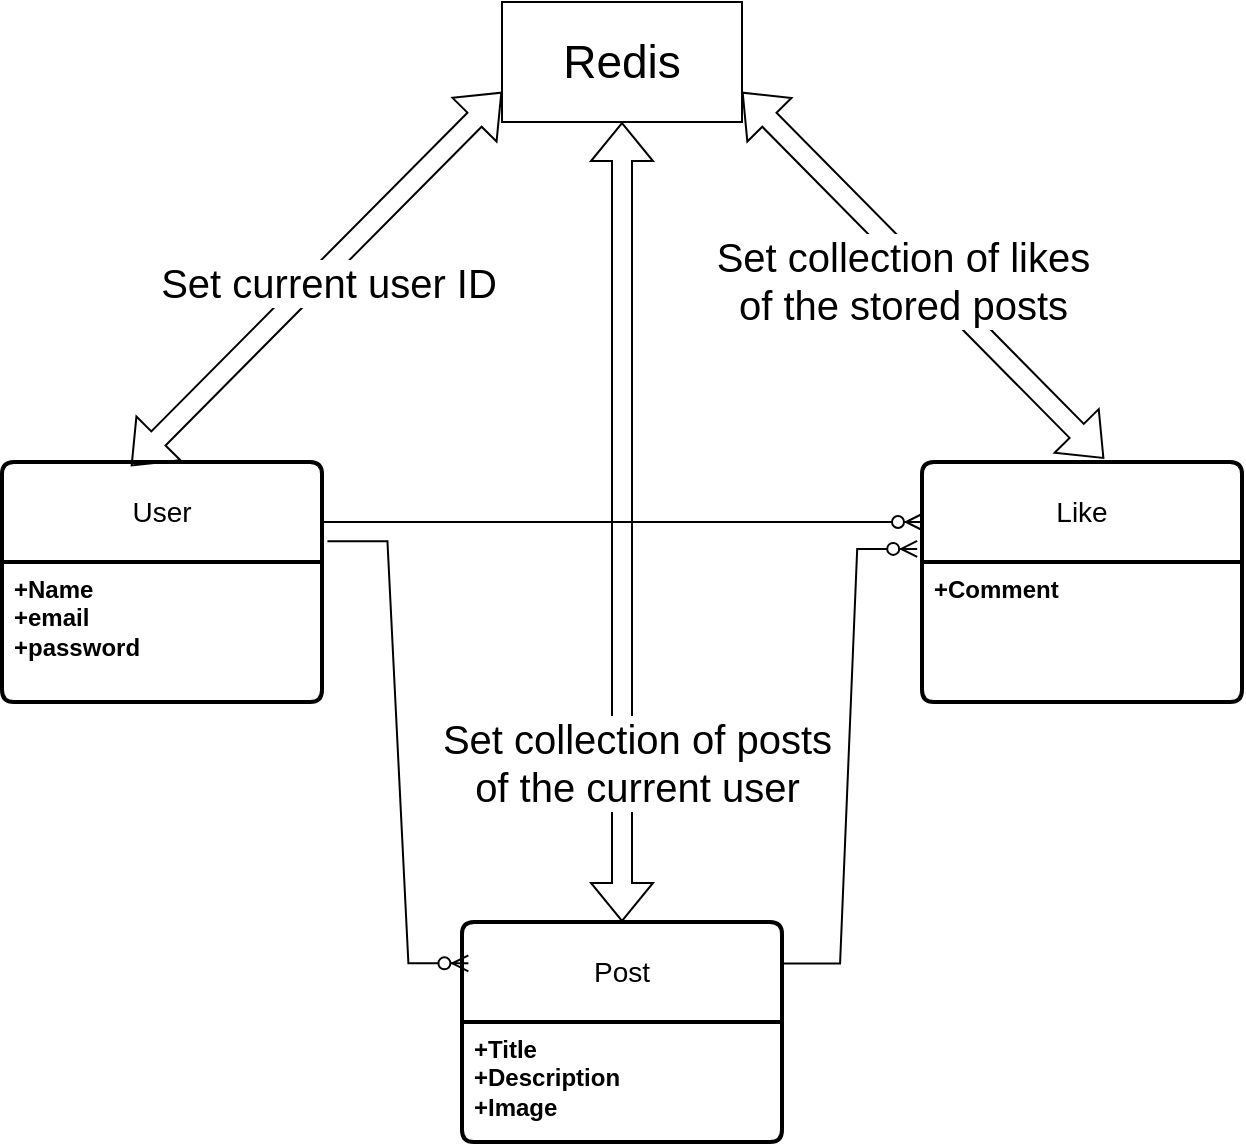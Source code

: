 <mxfile version="24.9.1" pages="2">
  <diagram name="Page-1" id="M1gDc-YWzAP38mfr-6kG">
    <mxGraphModel dx="1172" dy="615" grid="1" gridSize="10" guides="1" tooltips="1" connect="1" arrows="1" fold="1" page="1" pageScale="1" pageWidth="850" pageHeight="1100" math="0" shadow="0">
      <root>
        <mxCell id="0" />
        <mxCell id="1" parent="0" />
        <mxCell id="rJSqlD7-wrLu_aJ5JfJA-127" value="User" style="swimlane;childLayout=stackLayout;horizontal=1;startSize=50;horizontalStack=0;rounded=1;fontSize=14;fontStyle=0;strokeWidth=2;resizeParent=0;resizeLast=1;shadow=0;dashed=0;align=center;arcSize=4;whiteSpace=wrap;html=1;strokeColor=default;verticalAlign=middle;fontFamily=Helvetica;fontColor=default;fillColor=default;" parent="1" vertex="1">
          <mxGeometry x="720" y="350" width="160" height="120" as="geometry" />
        </mxCell>
        <mxCell id="rJSqlD7-wrLu_aJ5JfJA-128" value="+Name&lt;div&gt;+email&lt;/div&gt;&lt;div&gt;+password&lt;/div&gt;" style="align=left;strokeColor=none;fillColor=none;spacingLeft=4;fontSize=12;verticalAlign=top;resizable=0;rotatable=0;part=1;html=1;fontFamily=Helvetica;fontColor=default;fontStyle=1;" parent="rJSqlD7-wrLu_aJ5JfJA-127" vertex="1">
          <mxGeometry y="50" width="160" height="70" as="geometry" />
        </mxCell>
        <mxCell id="rJSqlD7-wrLu_aJ5JfJA-129" value="Post" style="swimlane;childLayout=stackLayout;horizontal=1;startSize=50;horizontalStack=0;rounded=1;fontSize=14;fontStyle=0;strokeWidth=2;resizeParent=0;resizeLast=1;shadow=0;dashed=0;align=center;arcSize=4;whiteSpace=wrap;html=1;strokeColor=default;verticalAlign=middle;fontFamily=Helvetica;fontColor=default;fillColor=default;" parent="1" vertex="1">
          <mxGeometry x="950" y="580" width="160" height="110" as="geometry" />
        </mxCell>
        <mxCell id="rJSqlD7-wrLu_aJ5JfJA-130" value="+Title&lt;br&gt;+Description&lt;br&gt;+Image" style="align=left;strokeColor=none;fillColor=none;spacingLeft=4;fontSize=12;verticalAlign=top;resizable=0;rotatable=0;part=1;html=1;fontFamily=Helvetica;fontColor=default;fontStyle=1;" parent="rJSqlD7-wrLu_aJ5JfJA-129" vertex="1">
          <mxGeometry y="50" width="160" height="60" as="geometry" />
        </mxCell>
        <mxCell id="rJSqlD7-wrLu_aJ5JfJA-138" value="Like" style="swimlane;childLayout=stackLayout;horizontal=1;startSize=50;horizontalStack=0;rounded=1;fontSize=14;fontStyle=0;strokeWidth=2;resizeParent=0;resizeLast=1;shadow=0;dashed=0;align=center;arcSize=4;whiteSpace=wrap;html=1;strokeColor=default;verticalAlign=middle;fontFamily=Helvetica;fontColor=default;fillColor=default;" parent="1" vertex="1">
          <mxGeometry x="1180" y="350" width="160" height="120" as="geometry" />
        </mxCell>
        <mxCell id="rJSqlD7-wrLu_aJ5JfJA-139" value="&lt;div&gt;&lt;span style=&quot;background-color: initial;&quot;&gt;+Comment&lt;/span&gt;&lt;/div&gt;" style="align=left;strokeColor=none;fillColor=none;spacingLeft=4;fontSize=12;verticalAlign=top;resizable=0;rotatable=0;part=1;html=1;fontFamily=Helvetica;fontColor=default;fontStyle=1;" parent="rJSqlD7-wrLu_aJ5JfJA-138" vertex="1">
          <mxGeometry y="50" width="160" height="70" as="geometry" />
        </mxCell>
        <mxCell id="2RfphWW8lkdcvSC70EUg-5" value="" style="edgeStyle=entityRelationEdgeStyle;fontSize=12;html=1;endArrow=ERzeroToMany;endFill=1;rounded=0;fontFamily=Helvetica;fontColor=default;fontStyle=1;exitX=1;exitY=0.25;exitDx=0;exitDy=0;entryX=0;entryY=0.25;entryDx=0;entryDy=0;" parent="1" source="rJSqlD7-wrLu_aJ5JfJA-127" target="rJSqlD7-wrLu_aJ5JfJA-138" edge="1">
          <mxGeometry width="100" height="100" relative="1" as="geometry">
            <mxPoint x="820" y="570" as="sourcePoint" />
            <mxPoint x="920" y="470" as="targetPoint" />
          </mxGeometry>
        </mxCell>
        <mxCell id="2RfphWW8lkdcvSC70EUg-6" value="" style="edgeStyle=entityRelationEdgeStyle;fontSize=12;html=1;endArrow=ERzeroToMany;endFill=1;rounded=0;fontFamily=Helvetica;fontColor=default;fontStyle=1;exitX=1.017;exitY=0.33;exitDx=0;exitDy=0;exitPerimeter=0;entryX=0.02;entryY=0.188;entryDx=0;entryDy=0;entryPerimeter=0;" parent="1" source="rJSqlD7-wrLu_aJ5JfJA-127" target="rJSqlD7-wrLu_aJ5JfJA-129" edge="1">
          <mxGeometry width="100" height="100" relative="1" as="geometry">
            <mxPoint x="820" y="570" as="sourcePoint" />
            <mxPoint x="920" y="470" as="targetPoint" />
          </mxGeometry>
        </mxCell>
        <mxCell id="2RfphWW8lkdcvSC70EUg-7" value="" style="edgeStyle=entityRelationEdgeStyle;fontSize=12;html=1;endArrow=ERzeroToMany;endFill=1;rounded=0;fontFamily=Helvetica;fontColor=default;fontStyle=1;exitX=0.994;exitY=0.189;exitDx=0;exitDy=0;exitPerimeter=0;entryX=-0.015;entryY=0.362;entryDx=0;entryDy=0;entryPerimeter=0;" parent="1" source="rJSqlD7-wrLu_aJ5JfJA-129" target="rJSqlD7-wrLu_aJ5JfJA-138" edge="1">
          <mxGeometry width="100" height="100" relative="1" as="geometry">
            <mxPoint x="820" y="570" as="sourcePoint" />
            <mxPoint x="920" y="470" as="targetPoint" />
          </mxGeometry>
        </mxCell>
        <mxCell id="l09bkN9sLNrcf0fz7aNo-1" value="&lt;font style=&quot;font-size: 23px;&quot;&gt;Redis&lt;/font&gt;" style="rounded=0;whiteSpace=wrap;html=1;" vertex="1" parent="1">
          <mxGeometry x="970" y="120" width="120" height="60" as="geometry" />
        </mxCell>
        <mxCell id="l09bkN9sLNrcf0fz7aNo-5" value="" style="shape=flexArrow;endArrow=classic;startArrow=classic;html=1;rounded=0;exitX=0.569;exitY=-0.014;exitDx=0;exitDy=0;exitPerimeter=0;entryX=1;entryY=0.75;entryDx=0;entryDy=0;" edge="1" parent="1" source="rJSqlD7-wrLu_aJ5JfJA-138" target="l09bkN9sLNrcf0fz7aNo-1">
          <mxGeometry width="100" height="100" relative="1" as="geometry">
            <mxPoint x="1130" y="380" as="sourcePoint" />
            <mxPoint x="900" y="170" as="targetPoint" />
          </mxGeometry>
        </mxCell>
        <mxCell id="l09bkN9sLNrcf0fz7aNo-13" value="&lt;font style=&quot;font-size: 20px;&quot;&gt;Set collection of likes&amp;nbsp;&lt;/font&gt;&lt;div&gt;&lt;font style=&quot;font-size: 20px;&quot;&gt;of the stored posts&amp;nbsp;&lt;/font&gt;&lt;/div&gt;" style="edgeLabel;html=1;align=center;verticalAlign=middle;resizable=0;points=[];" vertex="1" connectable="0" parent="l09bkN9sLNrcf0fz7aNo-5">
          <mxGeometry x="0.038" y="7" relative="1" as="geometry">
            <mxPoint as="offset" />
          </mxGeometry>
        </mxCell>
        <mxCell id="l09bkN9sLNrcf0fz7aNo-6" value="" style="shape=flexArrow;endArrow=classic;startArrow=classic;html=1;rounded=0;entryX=0.5;entryY=1;entryDx=0;entryDy=0;exitX=0.5;exitY=0;exitDx=0;exitDy=0;" edge="1" parent="1" source="rJSqlD7-wrLu_aJ5JfJA-129" target="l09bkN9sLNrcf0fz7aNo-1">
          <mxGeometry width="100" height="100" relative="1" as="geometry">
            <mxPoint x="1160" y="440" as="sourcePoint" />
            <mxPoint x="1260" y="340" as="targetPoint" />
          </mxGeometry>
        </mxCell>
        <mxCell id="l09bkN9sLNrcf0fz7aNo-12" value="&lt;font style=&quot;font-size: 20px;&quot;&gt;Set collection of posts&amp;nbsp;&lt;/font&gt;&lt;div&gt;&lt;font style=&quot;font-size: 20px;&quot;&gt;of the current user&amp;nbsp;&lt;/font&gt;&lt;/div&gt;" style="edgeLabel;html=1;align=center;verticalAlign=middle;resizable=0;points=[];" vertex="1" connectable="0" parent="l09bkN9sLNrcf0fz7aNo-6">
          <mxGeometry x="0.176" y="-2" relative="1" as="geometry">
            <mxPoint x="8" y="155" as="offset" />
          </mxGeometry>
        </mxCell>
        <mxCell id="l09bkN9sLNrcf0fz7aNo-7" value="" style="shape=flexArrow;endArrow=classic;startArrow=classic;html=1;rounded=0;entryX=0;entryY=0.75;entryDx=0;entryDy=0;exitX=0.403;exitY=0.017;exitDx=0;exitDy=0;exitPerimeter=0;" edge="1" parent="1" source="rJSqlD7-wrLu_aJ5JfJA-127" target="l09bkN9sLNrcf0fz7aNo-1">
          <mxGeometry width="100" height="100" relative="1" as="geometry">
            <mxPoint x="750" y="350" as="sourcePoint" />
            <mxPoint x="850" y="250" as="targetPoint" />
          </mxGeometry>
        </mxCell>
        <mxCell id="l09bkN9sLNrcf0fz7aNo-11" value="&lt;span style=&quot;font-size: 20px;&quot;&gt;Set current user ID&lt;/span&gt;" style="edgeLabel;html=1;align=center;verticalAlign=middle;resizable=0;points=[];" vertex="1" connectable="0" parent="l09bkN9sLNrcf0fz7aNo-7">
          <mxGeometry x="0.023" y="-5" relative="1" as="geometry">
            <mxPoint as="offset" />
          </mxGeometry>
        </mxCell>
      </root>
    </mxGraphModel>
  </diagram>
  <diagram id="KFCpEFeLW4tUJH3amCsL" name="Page-2">
    <mxGraphModel dx="1448" dy="557" grid="1" gridSize="10" guides="1" tooltips="1" connect="1" arrows="1" fold="1" page="1" pageScale="1" pageWidth="850" pageHeight="1100" math="0" shadow="0">
      <root>
        <mxCell id="0" />
        <mxCell id="1" parent="0" />
        <mxCell id="PIccVpV9zosbIGERj600-1" value="Users" style="shape=table;startSize=30;container=1;collapsible=1;childLayout=tableLayout;fixedRows=1;rowLines=0;fontStyle=1;align=center;resizeLast=1;html=1;strokeColor=default;verticalAlign=middle;fontFamily=Helvetica;fontSize=12;fontColor=default;fillColor=default;" parent="1" vertex="1">
          <mxGeometry x="280" y="210" width="265" height="150" as="geometry" />
        </mxCell>
        <mxCell id="to5cfWuRLYGUoGRQ8_gP-13" style="shape=tableRow;horizontal=0;startSize=0;swimlaneHead=0;swimlaneBody=0;fillColor=none;collapsible=0;dropTarget=0;points=[[0,0.5],[1,0.5]];portConstraint=eastwest;top=0;left=0;right=0;bottom=1;strokeColor=default;align=center;verticalAlign=middle;fontFamily=Helvetica;fontSize=12;fontColor=default;fontStyle=1;" vertex="1" parent="PIccVpV9zosbIGERj600-1">
          <mxGeometry y="30" width="265" height="30" as="geometry" />
        </mxCell>
        <mxCell id="to5cfWuRLYGUoGRQ8_gP-14" value="PK" style="shape=partialRectangle;connectable=0;fillColor=none;top=0;left=0;bottom=0;right=0;fontStyle=1;overflow=hidden;whiteSpace=wrap;html=1;strokeColor=default;align=center;verticalAlign=middle;fontFamily=Helvetica;fontSize=12;fontColor=default;" vertex="1" parent="to5cfWuRLYGUoGRQ8_gP-13">
          <mxGeometry width="120" height="30" as="geometry">
            <mxRectangle width="120" height="30" as="alternateBounds" />
          </mxGeometry>
        </mxCell>
        <mxCell id="to5cfWuRLYGUoGRQ8_gP-15" value="UnserID" style="shape=partialRectangle;connectable=0;fillColor=none;top=0;left=0;bottom=0;right=0;align=left;spacingLeft=6;fontStyle=5;overflow=hidden;whiteSpace=wrap;html=1;strokeColor=default;verticalAlign=middle;fontFamily=Helvetica;fontSize=12;fontColor=default;" vertex="1" parent="to5cfWuRLYGUoGRQ8_gP-13">
          <mxGeometry x="120" width="145" height="30" as="geometry">
            <mxRectangle width="145" height="30" as="alternateBounds" />
          </mxGeometry>
        </mxCell>
        <mxCell id="to5cfWuRLYGUoGRQ8_gP-10" style="shape=tableRow;horizontal=0;startSize=0;swimlaneHead=0;swimlaneBody=0;fillColor=none;collapsible=0;dropTarget=0;points=[[0,0.5],[1,0.5]];portConstraint=eastwest;top=0;left=0;right=0;bottom=1;strokeColor=default;align=center;verticalAlign=middle;fontFamily=Helvetica;fontSize=12;fontColor=default;fontStyle=1;" vertex="1" parent="PIccVpV9zosbIGERj600-1">
          <mxGeometry y="60" width="265" height="30" as="geometry" />
        </mxCell>
        <mxCell id="to5cfWuRLYGUoGRQ8_gP-11" value="VARCHAR(30)" style="shape=partialRectangle;connectable=0;fillColor=none;top=0;left=0;bottom=0;right=0;fontStyle=1;overflow=hidden;whiteSpace=wrap;html=1;strokeColor=default;align=center;verticalAlign=middle;fontFamily=Helvetica;fontSize=12;fontColor=default;" vertex="1" parent="to5cfWuRLYGUoGRQ8_gP-10">
          <mxGeometry width="120" height="30" as="geometry">
            <mxRectangle width="120" height="30" as="alternateBounds" />
          </mxGeometry>
        </mxCell>
        <mxCell id="to5cfWuRLYGUoGRQ8_gP-12" value="Name" style="shape=partialRectangle;connectable=0;fillColor=none;top=0;left=0;bottom=0;right=0;align=left;spacingLeft=6;fontStyle=5;overflow=hidden;whiteSpace=wrap;html=1;strokeColor=default;verticalAlign=middle;fontFamily=Helvetica;fontSize=12;fontColor=default;" vertex="1" parent="to5cfWuRLYGUoGRQ8_gP-10">
          <mxGeometry x="120" width="145" height="30" as="geometry">
            <mxRectangle width="145" height="30" as="alternateBounds" />
          </mxGeometry>
        </mxCell>
        <mxCell id="PIccVpV9zosbIGERj600-2" value="" style="shape=tableRow;horizontal=0;startSize=0;swimlaneHead=0;swimlaneBody=0;fillColor=none;collapsible=0;dropTarget=0;points=[[0,0.5],[1,0.5]];portConstraint=eastwest;top=0;left=0;right=0;bottom=1;strokeColor=default;align=center;verticalAlign=middle;fontFamily=Helvetica;fontSize=12;fontColor=default;fontStyle=1;" parent="PIccVpV9zosbIGERj600-1" vertex="1">
          <mxGeometry y="90" width="265" height="30" as="geometry" />
        </mxCell>
        <mxCell id="PIccVpV9zosbIGERj600-3" value="VARCHAR(30)" style="shape=partialRectangle;connectable=0;fillColor=none;top=0;left=0;bottom=0;right=0;fontStyle=1;overflow=hidden;whiteSpace=wrap;html=1;strokeColor=default;align=center;verticalAlign=middle;fontFamily=Helvetica;fontSize=12;fontColor=default;" parent="PIccVpV9zosbIGERj600-2" vertex="1">
          <mxGeometry width="120" height="30" as="geometry">
            <mxRectangle width="120" height="30" as="alternateBounds" />
          </mxGeometry>
        </mxCell>
        <mxCell id="PIccVpV9zosbIGERj600-4" value="email" style="shape=partialRectangle;connectable=0;fillColor=none;top=0;left=0;bottom=0;right=0;align=left;spacingLeft=6;fontStyle=5;overflow=hidden;whiteSpace=wrap;html=1;strokeColor=default;verticalAlign=middle;fontFamily=Helvetica;fontSize=12;fontColor=default;" parent="PIccVpV9zosbIGERj600-2" vertex="1">
          <mxGeometry x="120" width="145" height="30" as="geometry">
            <mxRectangle width="145" height="30" as="alternateBounds" />
          </mxGeometry>
        </mxCell>
        <mxCell id="PIccVpV9zosbIGERj600-5" value="" style="shape=tableRow;horizontal=0;startSize=0;swimlaneHead=0;swimlaneBody=0;fillColor=none;collapsible=0;dropTarget=0;points=[[0,0.5],[1,0.5]];portConstraint=eastwest;top=0;left=0;right=0;bottom=0;strokeColor=default;align=center;verticalAlign=middle;fontFamily=Helvetica;fontSize=12;fontColor=default;fontStyle=1;" parent="PIccVpV9zosbIGERj600-1" vertex="1">
          <mxGeometry y="120" width="265" height="30" as="geometry" />
        </mxCell>
        <mxCell id="PIccVpV9zosbIGERj600-6" value="VARCHAR(30)" style="shape=partialRectangle;connectable=0;fillColor=none;top=0;left=0;bottom=0;right=0;editable=1;overflow=hidden;whiteSpace=wrap;html=1;strokeColor=default;align=center;verticalAlign=middle;fontFamily=Helvetica;fontSize=12;fontColor=default;fontStyle=1;" parent="PIccVpV9zosbIGERj600-5" vertex="1">
          <mxGeometry width="120" height="30" as="geometry">
            <mxRectangle width="120" height="30" as="alternateBounds" />
          </mxGeometry>
        </mxCell>
        <mxCell id="PIccVpV9zosbIGERj600-7" value="password" style="shape=partialRectangle;connectable=0;fillColor=none;top=0;left=0;bottom=0;right=0;align=left;spacingLeft=6;overflow=hidden;whiteSpace=wrap;html=1;strokeColor=default;verticalAlign=middle;fontFamily=Helvetica;fontSize=12;fontColor=default;fontStyle=1;" parent="PIccVpV9zosbIGERj600-5" vertex="1">
          <mxGeometry x="120" width="145" height="30" as="geometry">
            <mxRectangle width="145" height="30" as="alternateBounds" />
          </mxGeometry>
        </mxCell>
        <mxCell id="TgOxUPacmb1mB66Xiy1S-20" value="Posts" style="shape=table;startSize=40;container=1;collapsible=1;childLayout=tableLayout;fixedRows=1;rowLines=0;fontStyle=1;align=center;resizeLast=1;html=1;whiteSpace=wrap;strokeColor=default;verticalAlign=middle;fontFamily=Helvetica;fontSize=12;fontColor=default;fillColor=default;" parent="1" vertex="1">
          <mxGeometry x="1300" y="220" width="280" height="190" as="geometry" />
        </mxCell>
        <mxCell id="TgOxUPacmb1mB66Xiy1S-21" value="" style="shape=tableRow;horizontal=0;startSize=0;swimlaneHead=0;swimlaneBody=0;fillColor=none;collapsible=0;dropTarget=0;points=[[0,0.5],[1,0.5]];portConstraint=eastwest;top=0;left=0;right=0;bottom=0;html=1;strokeColor=default;align=center;verticalAlign=middle;fontFamily=Helvetica;fontSize=12;fontColor=default;fontStyle=1;" parent="TgOxUPacmb1mB66Xiy1S-20" vertex="1">
          <mxGeometry y="40" width="280" height="30" as="geometry" />
        </mxCell>
        <mxCell id="TgOxUPacmb1mB66Xiy1S-22" value="PK" style="shape=partialRectangle;connectable=0;fillColor=none;top=0;left=0;bottom=0;right=0;fontStyle=1;overflow=hidden;html=1;whiteSpace=wrap;strokeColor=default;align=center;verticalAlign=middle;fontFamily=Helvetica;fontSize=12;fontColor=default;" parent="TgOxUPacmb1mB66Xiy1S-21" vertex="1">
          <mxGeometry width="150" height="30" as="geometry">
            <mxRectangle width="150" height="30" as="alternateBounds" />
          </mxGeometry>
        </mxCell>
        <mxCell id="TgOxUPacmb1mB66Xiy1S-23" value="UniqueID" style="shape=partialRectangle;connectable=0;fillColor=none;top=0;left=0;bottom=0;right=0;align=left;spacingLeft=6;fontStyle=5;overflow=hidden;html=1;whiteSpace=wrap;strokeColor=default;verticalAlign=middle;fontFamily=Helvetica;fontSize=12;fontColor=default;" parent="TgOxUPacmb1mB66Xiy1S-21" vertex="1">
          <mxGeometry x="150" width="130" height="30" as="geometry">
            <mxRectangle width="130" height="30" as="alternateBounds" />
          </mxGeometry>
        </mxCell>
        <mxCell id="TgOxUPacmb1mB66Xiy1S-24" value="" style="shape=tableRow;horizontal=0;startSize=0;swimlaneHead=0;swimlaneBody=0;fillColor=none;collapsible=0;dropTarget=0;points=[[0,0.5],[1,0.5]];portConstraint=eastwest;top=0;left=0;right=0;bottom=1;html=1;strokeColor=default;align=center;verticalAlign=middle;fontFamily=Helvetica;fontSize=12;fontColor=default;fontStyle=1;" parent="TgOxUPacmb1mB66Xiy1S-20" vertex="1">
          <mxGeometry y="70" width="280" height="30" as="geometry" />
        </mxCell>
        <mxCell id="TgOxUPacmb1mB66Xiy1S-25" value="FK" style="shape=partialRectangle;connectable=0;fillColor=none;top=0;left=0;bottom=0;right=0;fontStyle=1;overflow=hidden;html=1;whiteSpace=wrap;strokeColor=default;align=center;verticalAlign=middle;fontFamily=Helvetica;fontSize=12;fontColor=default;" parent="TgOxUPacmb1mB66Xiy1S-24" vertex="1">
          <mxGeometry width="150" height="30" as="geometry">
            <mxRectangle width="150" height="30" as="alternateBounds" />
          </mxGeometry>
        </mxCell>
        <mxCell id="TgOxUPacmb1mB66Xiy1S-26" value="User ID" style="shape=partialRectangle;connectable=0;fillColor=none;top=0;left=0;bottom=0;right=0;align=left;spacingLeft=6;fontStyle=5;overflow=hidden;html=1;whiteSpace=wrap;strokeColor=default;verticalAlign=middle;fontFamily=Helvetica;fontSize=12;fontColor=default;" parent="TgOxUPacmb1mB66Xiy1S-24" vertex="1">
          <mxGeometry x="150" width="130" height="30" as="geometry">
            <mxRectangle width="130" height="30" as="alternateBounds" />
          </mxGeometry>
        </mxCell>
        <mxCell id="TgOxUPacmb1mB66Xiy1S-27" value="" style="shape=tableRow;horizontal=0;startSize=0;swimlaneHead=0;swimlaneBody=0;fillColor=none;collapsible=0;dropTarget=0;points=[[0,0.5],[1,0.5]];portConstraint=eastwest;top=0;left=0;right=0;bottom=0;html=1;strokeColor=default;align=center;verticalAlign=middle;fontFamily=Helvetica;fontSize=12;fontColor=default;fontStyle=1;" parent="TgOxUPacmb1mB66Xiy1S-20" vertex="1">
          <mxGeometry y="100" width="280" height="30" as="geometry" />
        </mxCell>
        <mxCell id="TgOxUPacmb1mB66Xiy1S-28" value="VARCHAR(30)" style="shape=partialRectangle;connectable=0;fillColor=none;top=0;left=0;bottom=0;right=0;editable=1;overflow=hidden;html=1;whiteSpace=wrap;strokeColor=default;align=center;verticalAlign=middle;fontFamily=Helvetica;fontSize=12;fontColor=default;fontStyle=1;" parent="TgOxUPacmb1mB66Xiy1S-27" vertex="1">
          <mxGeometry width="150" height="30" as="geometry">
            <mxRectangle width="150" height="30" as="alternateBounds" />
          </mxGeometry>
        </mxCell>
        <mxCell id="TgOxUPacmb1mB66Xiy1S-29" value="Title" style="shape=partialRectangle;connectable=0;fillColor=none;top=0;left=0;bottom=0;right=0;align=left;spacingLeft=6;overflow=hidden;html=1;whiteSpace=wrap;strokeColor=default;verticalAlign=middle;fontFamily=Helvetica;fontSize=12;fontColor=default;fontStyle=1;" parent="TgOxUPacmb1mB66Xiy1S-27" vertex="1">
          <mxGeometry x="150" width="130" height="30" as="geometry">
            <mxRectangle width="130" height="30" as="alternateBounds" />
          </mxGeometry>
        </mxCell>
        <mxCell id="TgOxUPacmb1mB66Xiy1S-30" value="" style="shape=tableRow;horizontal=0;startSize=0;swimlaneHead=0;swimlaneBody=0;fillColor=none;collapsible=0;dropTarget=0;points=[[0,0.5],[1,0.5]];portConstraint=eastwest;top=0;left=0;right=0;bottom=0;html=1;strokeColor=default;align=center;verticalAlign=middle;fontFamily=Helvetica;fontSize=12;fontColor=default;fontStyle=1;" parent="TgOxUPacmb1mB66Xiy1S-20" vertex="1">
          <mxGeometry y="130" width="280" height="30" as="geometry" />
        </mxCell>
        <mxCell id="TgOxUPacmb1mB66Xiy1S-31" value="VARCHAR(128)" style="shape=partialRectangle;connectable=0;fillColor=none;top=0;left=0;bottom=0;right=0;editable=1;overflow=hidden;html=1;whiteSpace=wrap;strokeColor=default;align=center;verticalAlign=middle;fontFamily=Helvetica;fontSize=12;fontColor=default;fontStyle=1;" parent="TgOxUPacmb1mB66Xiy1S-30" vertex="1">
          <mxGeometry width="150" height="30" as="geometry">
            <mxRectangle width="150" height="30" as="alternateBounds" />
          </mxGeometry>
        </mxCell>
        <mxCell id="TgOxUPacmb1mB66Xiy1S-32" value="Description" style="shape=partialRectangle;connectable=0;fillColor=none;top=0;left=0;bottom=0;right=0;align=left;spacingLeft=6;overflow=hidden;html=1;whiteSpace=wrap;strokeColor=default;verticalAlign=middle;fontFamily=Helvetica;fontSize=12;fontColor=default;fontStyle=1;" parent="TgOxUPacmb1mB66Xiy1S-30" vertex="1">
          <mxGeometry x="150" width="130" height="30" as="geometry">
            <mxRectangle width="130" height="30" as="alternateBounds" />
          </mxGeometry>
        </mxCell>
        <mxCell id="Na_IND6aGnyNTMXM4o4l-1" style="shape=tableRow;horizontal=0;startSize=0;swimlaneHead=0;swimlaneBody=0;fillColor=none;collapsible=0;dropTarget=0;points=[[0,0.5],[1,0.5]];portConstraint=eastwest;top=0;left=0;right=0;bottom=0;html=1;strokeColor=default;align=center;verticalAlign=middle;fontFamily=Helvetica;fontSize=12;fontColor=default;fontStyle=1;" parent="TgOxUPacmb1mB66Xiy1S-20" vertex="1">
          <mxGeometry y="160" width="280" height="30" as="geometry" />
        </mxCell>
        <mxCell id="Na_IND6aGnyNTMXM4o4l-2" value="VARCHAR(128)" style="shape=partialRectangle;connectable=0;fillColor=none;top=0;left=0;bottom=0;right=0;editable=1;overflow=hidden;html=1;whiteSpace=wrap;strokeColor=default;align=center;verticalAlign=middle;fontFamily=Helvetica;fontSize=12;fontColor=default;fontStyle=1;" parent="Na_IND6aGnyNTMXM4o4l-1" vertex="1">
          <mxGeometry width="150" height="30" as="geometry">
            <mxRectangle width="150" height="30" as="alternateBounds" />
          </mxGeometry>
        </mxCell>
        <mxCell id="Na_IND6aGnyNTMXM4o4l-3" value="Image" style="shape=partialRectangle;connectable=0;fillColor=none;top=0;left=0;bottom=0;right=0;align=left;spacingLeft=6;overflow=hidden;html=1;whiteSpace=wrap;strokeColor=default;verticalAlign=middle;fontFamily=Helvetica;fontSize=12;fontColor=default;fontStyle=1;" parent="Na_IND6aGnyNTMXM4o4l-1" vertex="1">
          <mxGeometry x="150" width="130" height="30" as="geometry">
            <mxRectangle width="130" height="30" as="alternateBounds" />
          </mxGeometry>
        </mxCell>
        <mxCell id="Na_IND6aGnyNTMXM4o4l-4" value="Likes" style="shape=table;startSize=30;container=1;collapsible=1;childLayout=tableLayout;fixedRows=1;rowLines=0;fontStyle=1;align=center;resizeLast=1;html=1;whiteSpace=wrap;strokeColor=default;verticalAlign=middle;fontFamily=Helvetica;fontSize=12;fontColor=default;fillColor=default;" parent="1" vertex="1">
          <mxGeometry x="760" y="530" width="290" height="150" as="geometry" />
        </mxCell>
        <mxCell id="Na_IND6aGnyNTMXM4o4l-20" style="shape=tableRow;horizontal=0;startSize=0;swimlaneHead=0;swimlaneBody=0;fillColor=none;collapsible=0;dropTarget=0;points=[[0,0.5],[1,0.5]];portConstraint=eastwest;top=0;left=0;right=0;bottom=0;html=1;strokeColor=default;align=center;verticalAlign=middle;fontFamily=Helvetica;fontSize=12;fontColor=default;fontStyle=1;" parent="Na_IND6aGnyNTMXM4o4l-4" vertex="1">
          <mxGeometry y="30" width="290" height="30" as="geometry" />
        </mxCell>
        <mxCell id="Na_IND6aGnyNTMXM4o4l-21" value="PK" style="shape=partialRectangle;connectable=0;fillColor=none;top=0;left=0;bottom=0;right=0;fontStyle=1;overflow=hidden;html=1;whiteSpace=wrap;strokeColor=default;align=center;verticalAlign=middle;fontFamily=Helvetica;fontSize=12;fontColor=default;" parent="Na_IND6aGnyNTMXM4o4l-20" vertex="1">
          <mxGeometry width="140" height="30" as="geometry">
            <mxRectangle width="140" height="30" as="alternateBounds" />
          </mxGeometry>
        </mxCell>
        <mxCell id="Na_IND6aGnyNTMXM4o4l-22" value="UniqueID" style="shape=partialRectangle;connectable=0;fillColor=none;top=0;left=0;bottom=0;right=0;align=left;spacingLeft=6;fontStyle=5;overflow=hidden;html=1;whiteSpace=wrap;strokeColor=default;verticalAlign=middle;fontFamily=Helvetica;fontSize=12;fontColor=default;" parent="Na_IND6aGnyNTMXM4o4l-20" vertex="1">
          <mxGeometry x="140" width="150" height="30" as="geometry">
            <mxRectangle width="150" height="30" as="alternateBounds" />
          </mxGeometry>
        </mxCell>
        <mxCell id="Na_IND6aGnyNTMXM4o4l-5" value="" style="shape=tableRow;horizontal=0;startSize=0;swimlaneHead=0;swimlaneBody=0;fillColor=none;collapsible=0;dropTarget=0;points=[[0,0.5],[1,0.5]];portConstraint=eastwest;top=0;left=0;right=0;bottom=0;html=1;strokeColor=default;align=center;verticalAlign=middle;fontFamily=Helvetica;fontSize=12;fontColor=default;fontStyle=1;" parent="Na_IND6aGnyNTMXM4o4l-4" vertex="1">
          <mxGeometry y="60" width="290" height="30" as="geometry" />
        </mxCell>
        <mxCell id="Na_IND6aGnyNTMXM4o4l-6" value="FK" style="shape=partialRectangle;connectable=0;fillColor=none;top=0;left=0;bottom=0;right=0;fontStyle=1;overflow=hidden;html=1;whiteSpace=wrap;strokeColor=default;align=center;verticalAlign=middle;fontFamily=Helvetica;fontSize=12;fontColor=default;" parent="Na_IND6aGnyNTMXM4o4l-5" vertex="1">
          <mxGeometry width="140" height="30" as="geometry">
            <mxRectangle width="140" height="30" as="alternateBounds" />
          </mxGeometry>
        </mxCell>
        <mxCell id="Na_IND6aGnyNTMXM4o4l-7" value="User ID" style="shape=partialRectangle;connectable=0;fillColor=none;top=0;left=0;bottom=0;right=0;align=left;spacingLeft=6;fontStyle=5;overflow=hidden;html=1;whiteSpace=wrap;strokeColor=default;verticalAlign=middle;fontFamily=Helvetica;fontSize=12;fontColor=default;" parent="Na_IND6aGnyNTMXM4o4l-5" vertex="1">
          <mxGeometry x="140" width="150" height="30" as="geometry">
            <mxRectangle width="150" height="30" as="alternateBounds" />
          </mxGeometry>
        </mxCell>
        <mxCell id="Na_IND6aGnyNTMXM4o4l-8" value="" style="shape=tableRow;horizontal=0;startSize=0;swimlaneHead=0;swimlaneBody=0;fillColor=none;collapsible=0;dropTarget=0;points=[[0,0.5],[1,0.5]];portConstraint=eastwest;top=0;left=0;right=0;bottom=1;html=1;strokeColor=default;align=center;verticalAlign=middle;fontFamily=Helvetica;fontSize=12;fontColor=default;fontStyle=1;" parent="Na_IND6aGnyNTMXM4o4l-4" vertex="1">
          <mxGeometry y="90" width="290" height="30" as="geometry" />
        </mxCell>
        <mxCell id="Na_IND6aGnyNTMXM4o4l-9" value="FK" style="shape=partialRectangle;connectable=0;fillColor=none;top=0;left=0;bottom=0;right=0;fontStyle=1;overflow=hidden;html=1;whiteSpace=wrap;strokeColor=default;align=center;verticalAlign=middle;fontFamily=Helvetica;fontSize=12;fontColor=default;" parent="Na_IND6aGnyNTMXM4o4l-8" vertex="1">
          <mxGeometry width="140" height="30" as="geometry">
            <mxRectangle width="140" height="30" as="alternateBounds" />
          </mxGeometry>
        </mxCell>
        <mxCell id="Na_IND6aGnyNTMXM4o4l-10" value="Post ID" style="shape=partialRectangle;connectable=0;fillColor=none;top=0;left=0;bottom=0;right=0;align=left;spacingLeft=6;fontStyle=5;overflow=hidden;html=1;whiteSpace=wrap;strokeColor=default;verticalAlign=middle;fontFamily=Helvetica;fontSize=12;fontColor=default;" parent="Na_IND6aGnyNTMXM4o4l-8" vertex="1">
          <mxGeometry x="140" width="150" height="30" as="geometry">
            <mxRectangle width="150" height="30" as="alternateBounds" />
          </mxGeometry>
        </mxCell>
        <mxCell id="Na_IND6aGnyNTMXM4o4l-11" value="" style="shape=tableRow;horizontal=0;startSize=0;swimlaneHead=0;swimlaneBody=0;fillColor=none;collapsible=0;dropTarget=0;points=[[0,0.5],[1,0.5]];portConstraint=eastwest;top=0;left=0;right=0;bottom=0;html=1;strokeColor=default;align=center;verticalAlign=middle;fontFamily=Helvetica;fontSize=12;fontColor=default;fontStyle=1;" parent="Na_IND6aGnyNTMXM4o4l-4" vertex="1">
          <mxGeometry y="120" width="290" height="30" as="geometry" />
        </mxCell>
        <mxCell id="Na_IND6aGnyNTMXM4o4l-12" value="VARCHAR(128)" style="shape=partialRectangle;connectable=0;fillColor=none;top=0;left=0;bottom=0;right=0;editable=1;overflow=hidden;html=1;whiteSpace=wrap;strokeColor=default;align=center;verticalAlign=middle;fontFamily=Helvetica;fontSize=12;fontColor=default;fontStyle=1;" parent="Na_IND6aGnyNTMXM4o4l-11" vertex="1">
          <mxGeometry width="140" height="30" as="geometry">
            <mxRectangle width="140" height="30" as="alternateBounds" />
          </mxGeometry>
        </mxCell>
        <mxCell id="Na_IND6aGnyNTMXM4o4l-13" value="&lt;span style=&quot;text-wrap: nowrap;&quot;&gt;Comment&lt;/span&gt;" style="shape=partialRectangle;connectable=0;fillColor=none;top=0;left=0;bottom=0;right=0;align=left;spacingLeft=6;overflow=hidden;html=1;whiteSpace=wrap;strokeColor=default;verticalAlign=middle;fontFamily=Helvetica;fontSize=12;fontColor=default;fontStyle=1;" parent="Na_IND6aGnyNTMXM4o4l-11" vertex="1">
          <mxGeometry x="140" width="150" height="30" as="geometry">
            <mxRectangle width="150" height="30" as="alternateBounds" />
          </mxGeometry>
        </mxCell>
        <mxCell id="vEd1JyG_MyB-aNbSEzqU-5" value="" style="edgeStyle=entityRelationEdgeStyle;fontSize=12;html=1;endArrow=ERzeroToMany;endFill=1;rounded=0;fontFamily=Helvetica;fontColor=default;fontStyle=1;entryX=-0.006;entryY=0.098;entryDx=0;entryDy=0;entryPerimeter=0;exitX=0.99;exitY=0.192;exitDx=0;exitDy=0;exitPerimeter=0;" parent="1" source="PIccVpV9zosbIGERj600-1" target="Na_IND6aGnyNTMXM4o4l-4" edge="1">
          <mxGeometry width="100" height="100" relative="1" as="geometry">
            <mxPoint x="570" y="260" as="sourcePoint" />
            <mxPoint x="850" y="370" as="targetPoint" />
          </mxGeometry>
        </mxCell>
        <mxCell id="vEd1JyG_MyB-aNbSEzqU-6" value="" style="edgeStyle=entityRelationEdgeStyle;fontSize=12;html=1;endArrow=ERzeroToMany;endFill=1;rounded=0;fontFamily=Helvetica;fontColor=default;fontStyle=1;entryX=1.01;entryY=0.16;entryDx=0;entryDy=0;entryPerimeter=0;exitX=0;exitY=0.152;exitDx=0;exitDy=0;exitPerimeter=0;" parent="1" source="TgOxUPacmb1mB66Xiy1S-20" target="Na_IND6aGnyNTMXM4o4l-4" edge="1">
          <mxGeometry width="100" height="100" relative="1" as="geometry">
            <mxPoint x="1240" y="300" as="sourcePoint" />
            <mxPoint x="1210" y="640" as="targetPoint" />
          </mxGeometry>
        </mxCell>
        <mxCell id="vEd1JyG_MyB-aNbSEzqU-7" value="" style="edgeStyle=entityRelationEdgeStyle;fontSize=12;html=1;endArrow=ERzeroToMany;endFill=1;rounded=0;fontFamily=Helvetica;fontColor=default;fontStyle=1;exitX=0.998;exitY=0.104;exitDx=0;exitDy=0;exitPerimeter=0;entryX=0;entryY=0.053;entryDx=0;entryDy=0;entryPerimeter=0;" parent="1" source="PIccVpV9zosbIGERj600-1" target="TgOxUPacmb1mB66Xiy1S-20" edge="1">
          <mxGeometry width="100" height="100" relative="1" as="geometry">
            <mxPoint x="950" y="500" as="sourcePoint" />
            <mxPoint x="1050" y="400" as="targetPoint" />
          </mxGeometry>
        </mxCell>
      </root>
    </mxGraphModel>
  </diagram>
</mxfile>
